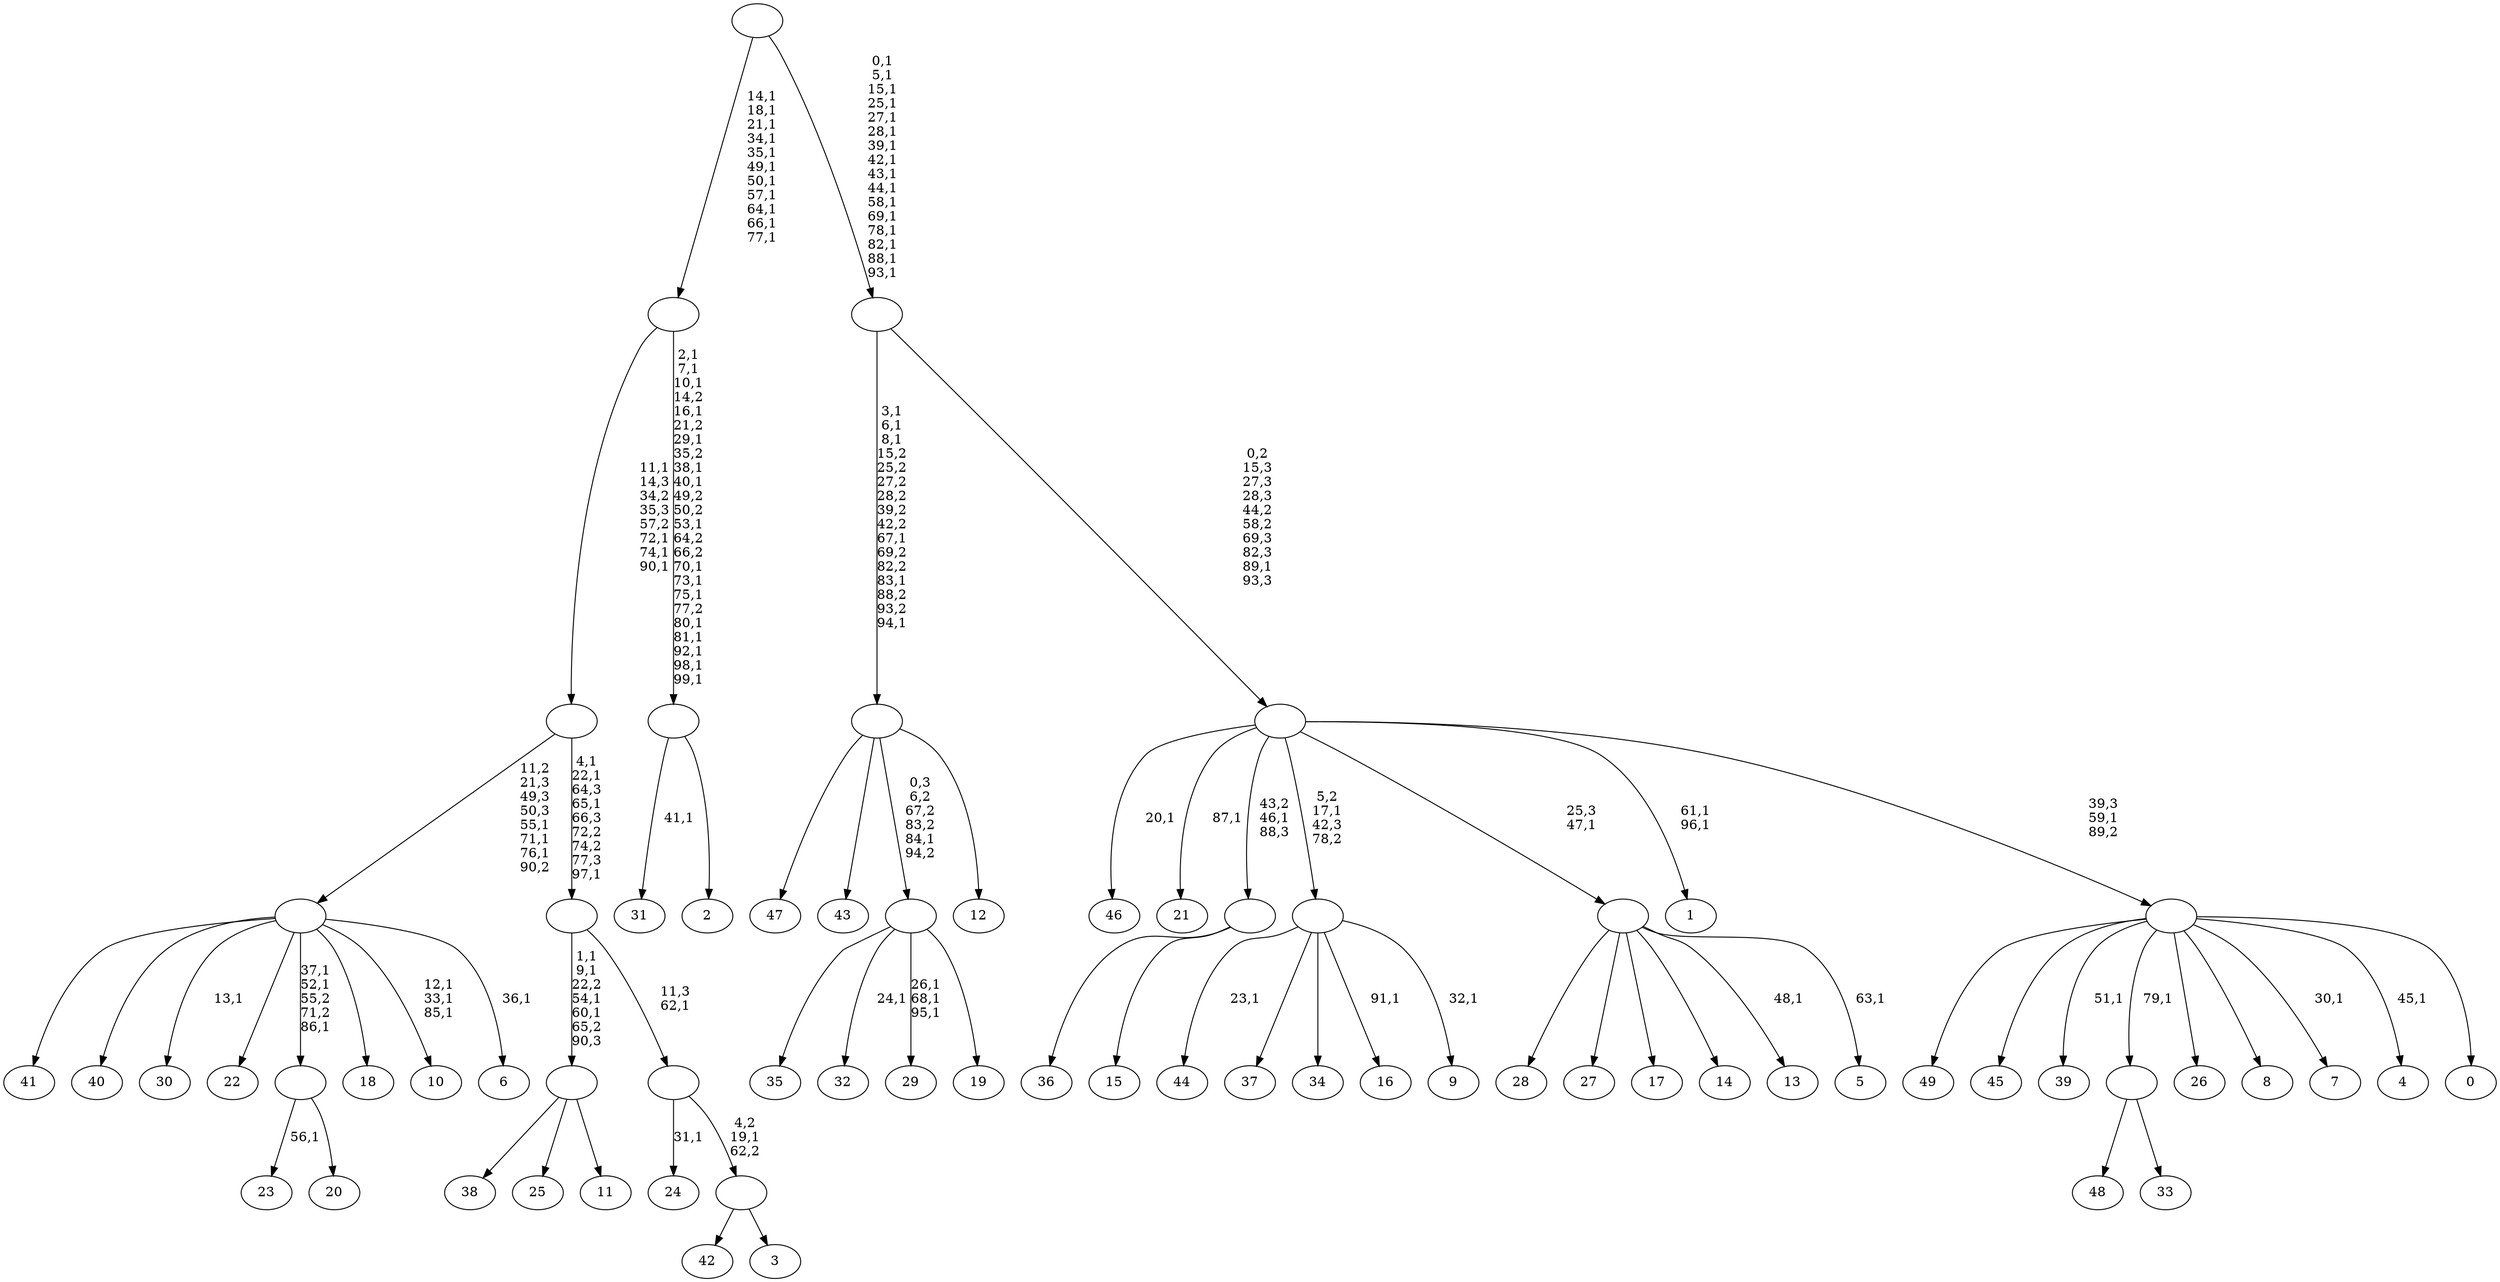 digraph T {
	150 [label="49"]
	149 [label="48"]
	148 [label="47"]
	147 [label="46"]
	145 [label="45"]
	144 [label="44"]
	142 [label="43"]
	141 [label="42"]
	140 [label="41"]
	139 [label="40"]
	138 [label="39"]
	136 [label="38"]
	135 [label="37"]
	134 [label="36"]
	133 [label="35"]
	132 [label="34"]
	131 [label="33"]
	130 [label=""]
	129 [label="32"]
	127 [label="31"]
	125 [label="30"]
	123 [label="29"]
	119 [label="28"]
	118 [label="27"]
	117 [label="26"]
	116 [label="25"]
	115 [label="24"]
	113 [label="23"]
	111 [label="22"]
	110 [label="21"]
	108 [label="20"]
	107 [label=""]
	104 [label="19"]
	103 [label=""]
	102 [label="18"]
	101 [label="17"]
	100 [label="16"]
	98 [label="15"]
	97 [label=""]
	96 [label="14"]
	95 [label="13"]
	93 [label="12"]
	92 [label=""]
	86 [label="11"]
	85 [label=""]
	81 [label="10"]
	77 [label="9"]
	75 [label=""]
	74 [label="8"]
	73 [label="7"]
	71 [label="6"]
	69 [label=""]
	66 [label="5"]
	64 [label=""]
	63 [label="4"]
	61 [label="3"]
	60 [label=""]
	59 [label=""]
	58 [label=""]
	54 [label=""]
	50 [label="2"]
	49 [label=""]
	33 [label=""]
	22 [label="1"]
	19 [label="0"]
	18 [label=""]
	17 [label=""]
	16 [label=""]
	0 [label=""]
	130 -> 149 [label=""]
	130 -> 131 [label=""]
	107 -> 113 [label="56,1"]
	107 -> 108 [label=""]
	103 -> 123 [label="26,1\n68,1\n95,1"]
	103 -> 129 [label="24,1"]
	103 -> 133 [label=""]
	103 -> 104 [label=""]
	97 -> 134 [label=""]
	97 -> 98 [label=""]
	92 -> 148 [label=""]
	92 -> 142 [label=""]
	92 -> 103 [label="0,3\n6,2\n67,2\n83,2\n84,1\n94,2"]
	92 -> 93 [label=""]
	85 -> 136 [label=""]
	85 -> 116 [label=""]
	85 -> 86 [label=""]
	75 -> 77 [label="32,1"]
	75 -> 100 [label="91,1"]
	75 -> 144 [label="23,1"]
	75 -> 135 [label=""]
	75 -> 132 [label=""]
	69 -> 71 [label="36,1"]
	69 -> 81 [label="12,1\n33,1\n85,1"]
	69 -> 107 [label="37,1\n52,1\n55,2\n71,2\n86,1"]
	69 -> 125 [label="13,1"]
	69 -> 140 [label=""]
	69 -> 139 [label=""]
	69 -> 111 [label=""]
	69 -> 102 [label=""]
	64 -> 66 [label="63,1"]
	64 -> 95 [label="48,1"]
	64 -> 119 [label=""]
	64 -> 118 [label=""]
	64 -> 101 [label=""]
	64 -> 96 [label=""]
	60 -> 141 [label=""]
	60 -> 61 [label=""]
	59 -> 115 [label="31,1"]
	59 -> 60 [label="4,2\n19,1\n62,2"]
	58 -> 85 [label="1,1\n9,1\n22,2\n54,1\n60,1\n65,2\n90,3"]
	58 -> 59 [label="11,3\n62,1"]
	54 -> 58 [label="4,1\n22,1\n64,3\n65,1\n66,3\n72,2\n74,2\n77,3\n97,1"]
	54 -> 69 [label="11,2\n21,3\n49,3\n50,3\n55,1\n71,1\n76,1\n90,2"]
	49 -> 127 [label="41,1"]
	49 -> 50 [label=""]
	33 -> 49 [label="2,1\n7,1\n10,1\n14,2\n16,1\n21,2\n29,1\n35,2\n38,1\n40,1\n49,2\n50,2\n53,1\n64,2\n66,2\n70,1\n73,1\n75,1\n77,2\n80,1\n81,1\n92,1\n98,1\n99,1"]
	33 -> 54 [label="11,1\n14,3\n34,2\n35,3\n57,2\n72,1\n74,1\n90,1"]
	18 -> 63 [label="45,1"]
	18 -> 73 [label="30,1"]
	18 -> 138 [label="51,1"]
	18 -> 150 [label=""]
	18 -> 145 [label=""]
	18 -> 130 [label="79,1"]
	18 -> 117 [label=""]
	18 -> 74 [label=""]
	18 -> 19 [label=""]
	17 -> 22 [label="61,1\n96,1"]
	17 -> 110 [label="87,1"]
	17 -> 147 [label="20,1"]
	17 -> 97 [label="43,2\n46,1\n88,3"]
	17 -> 75 [label="5,2\n17,1\n42,3\n78,2"]
	17 -> 64 [label="25,3\n47,1"]
	17 -> 18 [label="39,3\n59,1\n89,2"]
	16 -> 92 [label="3,1\n6,1\n8,1\n15,2\n25,2\n27,2\n28,2\n39,2\n42,2\n67,1\n69,2\n82,2\n83,1\n88,2\n93,2\n94,1"]
	16 -> 17 [label="0,2\n15,3\n27,3\n28,3\n44,2\n58,2\n69,3\n82,3\n89,1\n93,3"]
	0 -> 16 [label="0,1\n5,1\n15,1\n25,1\n27,1\n28,1\n39,1\n42,1\n43,1\n44,1\n58,1\n69,1\n78,1\n82,1\n88,1\n93,1"]
	0 -> 33 [label="14,1\n18,1\n21,1\n34,1\n35,1\n49,1\n50,1\n57,1\n64,1\n66,1\n77,1"]
}
